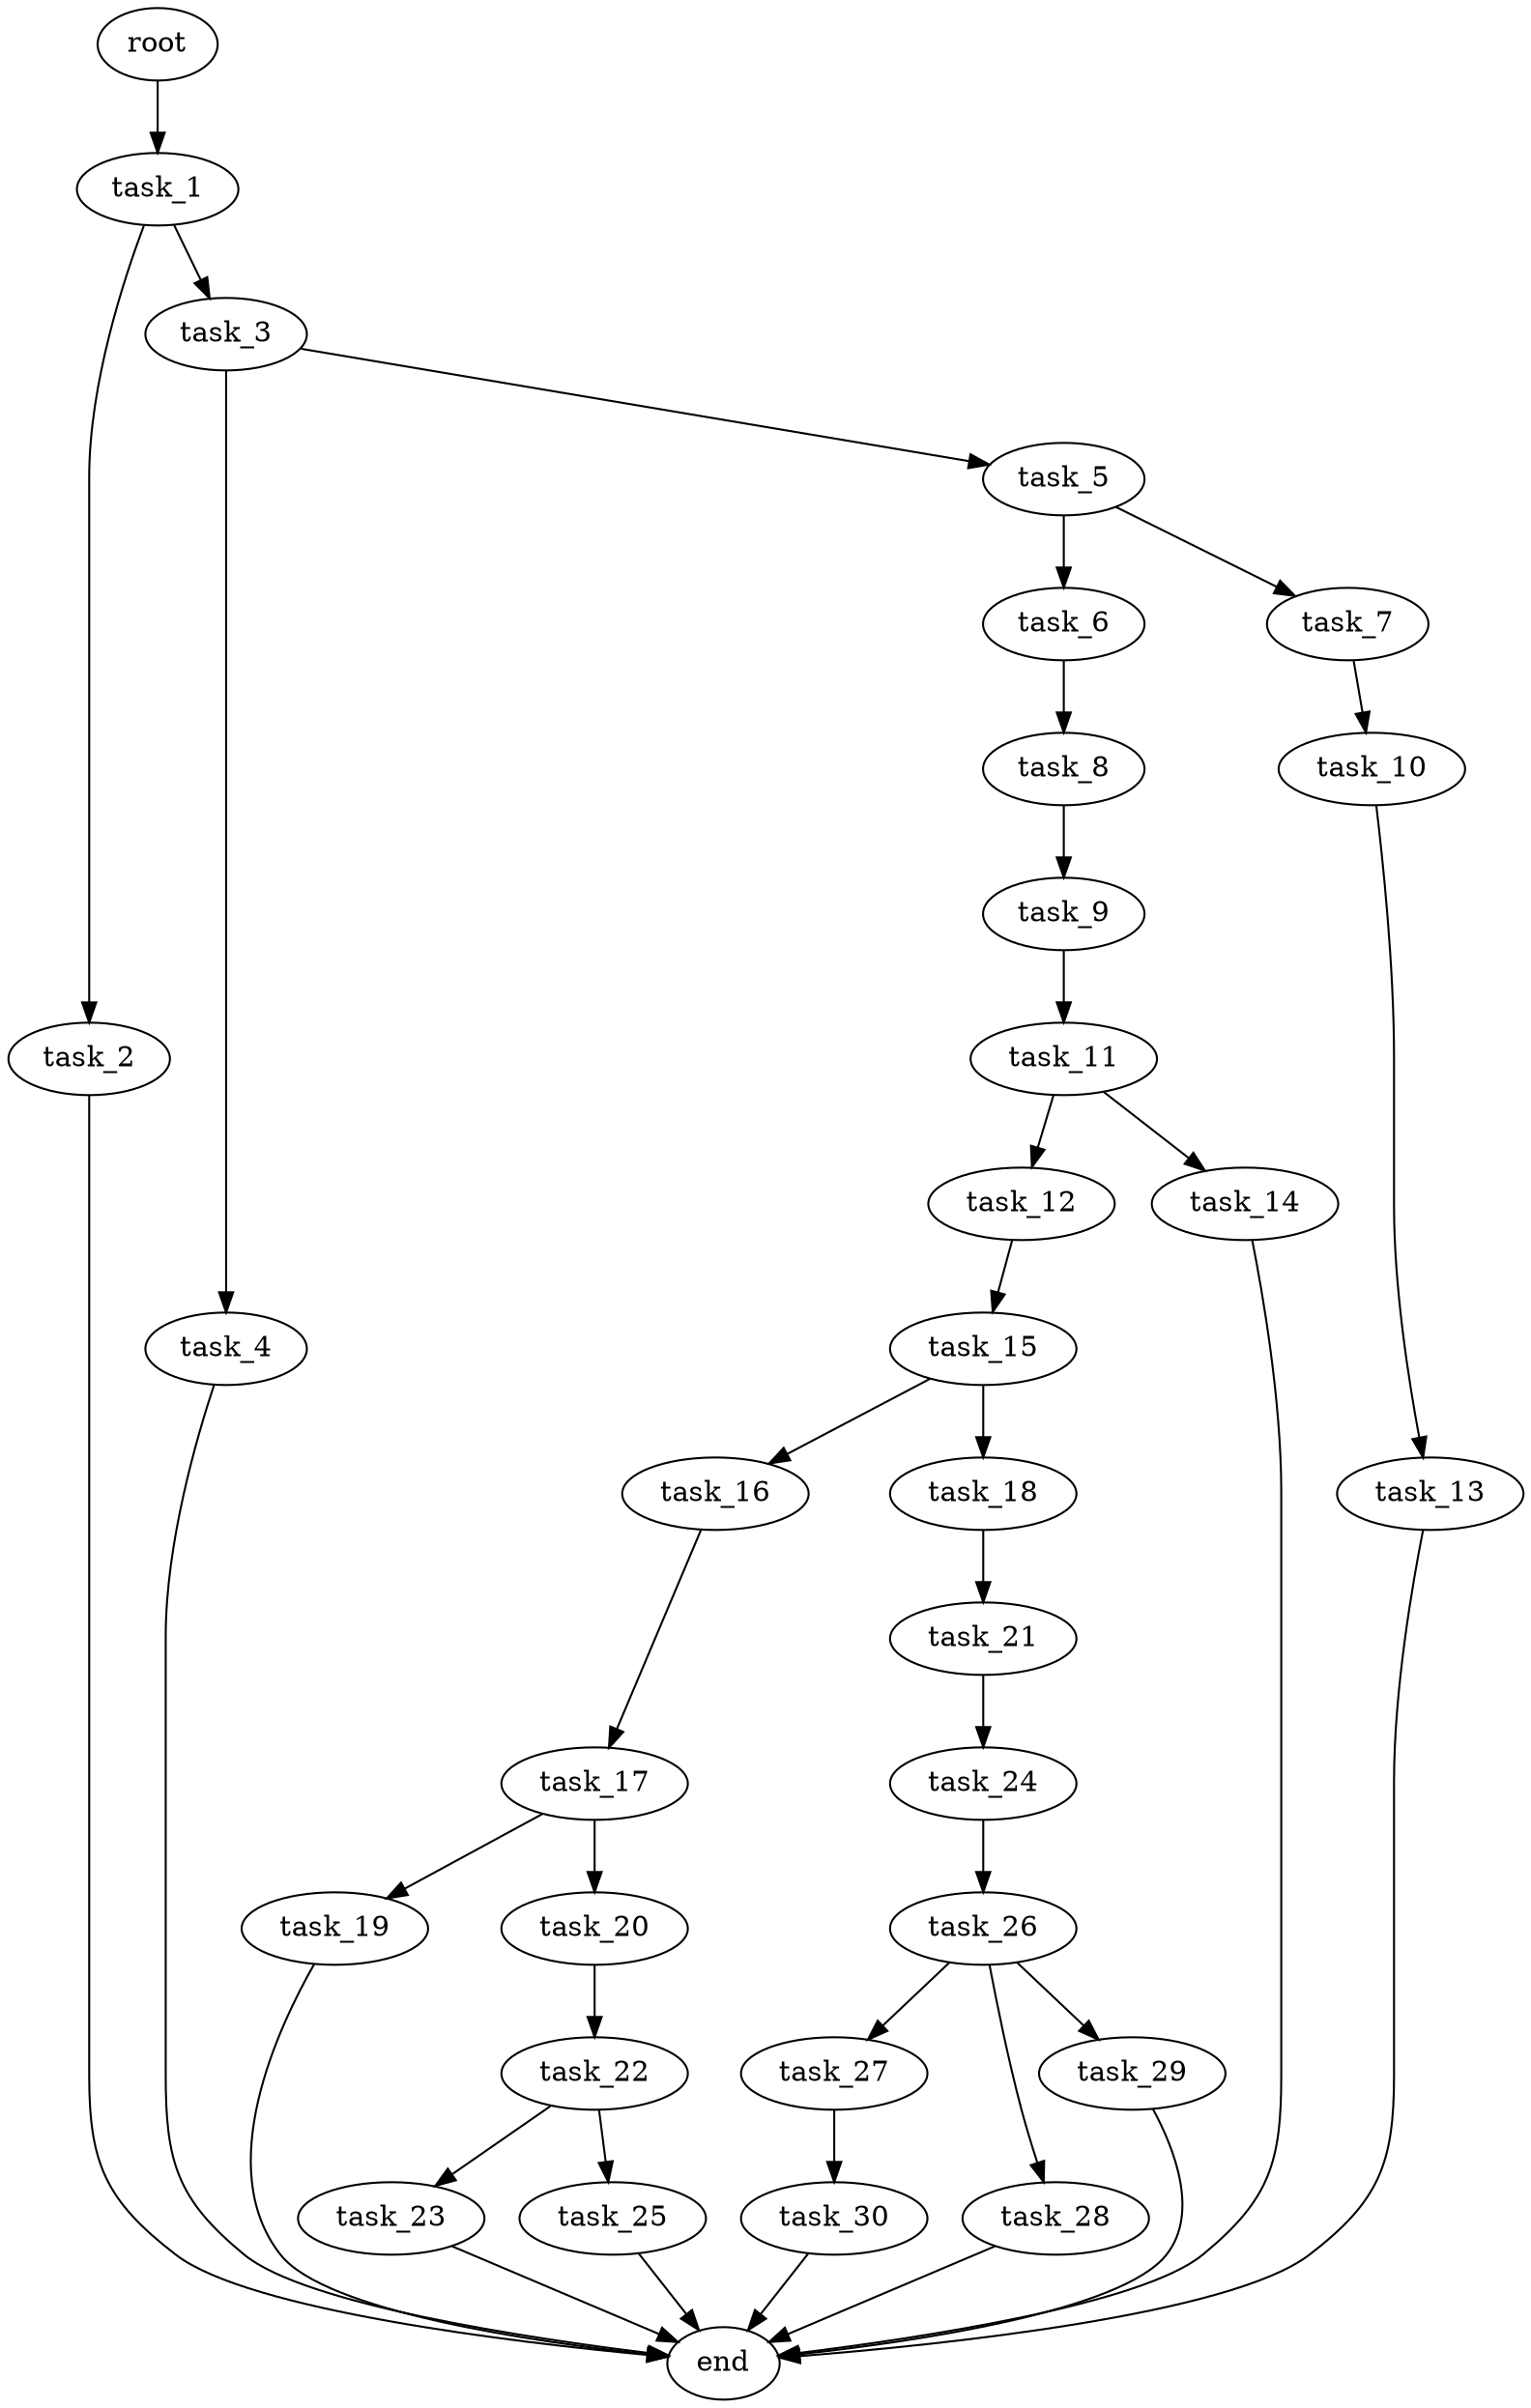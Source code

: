digraph G {
  root [size="0.000000e+00"];
  task_1 [size="1.751716e+10"];
  task_2 [size="7.791647e+10"];
  task_3 [size="4.646764e+10"];
  task_4 [size="6.954197e+10"];
  task_5 [size="6.317727e+10"];
  task_6 [size="8.115165e+10"];
  task_7 [size="6.319423e+09"];
  task_8 [size="7.762128e+10"];
  task_9 [size="4.577338e+10"];
  task_10 [size="2.935132e+10"];
  task_11 [size="4.390190e+09"];
  task_12 [size="1.995499e+10"];
  task_13 [size="4.200175e+09"];
  task_14 [size="9.333776e+10"];
  task_15 [size="5.154321e+10"];
  task_16 [size="9.891238e+10"];
  task_17 [size="5.430764e+10"];
  task_18 [size="2.533884e+10"];
  task_19 [size="7.533156e+10"];
  task_20 [size="1.911843e+10"];
  task_21 [size="3.570385e+10"];
  task_22 [size="7.808635e+10"];
  task_23 [size="8.658117e+10"];
  task_24 [size="3.319915e+10"];
  task_25 [size="1.245626e+10"];
  task_26 [size="3.680824e+10"];
  task_27 [size="8.894976e+10"];
  task_28 [size="7.433334e+10"];
  task_29 [size="8.946480e+10"];
  task_30 [size="3.867061e+10"];
  end [size="0.000000e+00"];

  root -> task_1 [size="1.000000e-12"];
  task_1 -> task_2 [size="7.791647e+08"];
  task_1 -> task_3 [size="4.646764e+08"];
  task_2 -> end [size="1.000000e-12"];
  task_3 -> task_4 [size="6.954197e+08"];
  task_3 -> task_5 [size="6.317727e+08"];
  task_4 -> end [size="1.000000e-12"];
  task_5 -> task_6 [size="8.115165e+08"];
  task_5 -> task_7 [size="6.319423e+07"];
  task_6 -> task_8 [size="7.762128e+08"];
  task_7 -> task_10 [size="2.935132e+08"];
  task_8 -> task_9 [size="4.577338e+08"];
  task_9 -> task_11 [size="4.390190e+07"];
  task_10 -> task_13 [size="4.200175e+07"];
  task_11 -> task_12 [size="1.995499e+08"];
  task_11 -> task_14 [size="9.333776e+08"];
  task_12 -> task_15 [size="5.154321e+08"];
  task_13 -> end [size="1.000000e-12"];
  task_14 -> end [size="1.000000e-12"];
  task_15 -> task_16 [size="9.891238e+08"];
  task_15 -> task_18 [size="2.533884e+08"];
  task_16 -> task_17 [size="5.430764e+08"];
  task_17 -> task_19 [size="7.533156e+08"];
  task_17 -> task_20 [size="1.911843e+08"];
  task_18 -> task_21 [size="3.570385e+08"];
  task_19 -> end [size="1.000000e-12"];
  task_20 -> task_22 [size="7.808635e+08"];
  task_21 -> task_24 [size="3.319915e+08"];
  task_22 -> task_23 [size="8.658117e+08"];
  task_22 -> task_25 [size="1.245626e+08"];
  task_23 -> end [size="1.000000e-12"];
  task_24 -> task_26 [size="3.680824e+08"];
  task_25 -> end [size="1.000000e-12"];
  task_26 -> task_27 [size="8.894976e+08"];
  task_26 -> task_28 [size="7.433334e+08"];
  task_26 -> task_29 [size="8.946480e+08"];
  task_27 -> task_30 [size="3.867061e+08"];
  task_28 -> end [size="1.000000e-12"];
  task_29 -> end [size="1.000000e-12"];
  task_30 -> end [size="1.000000e-12"];
}
